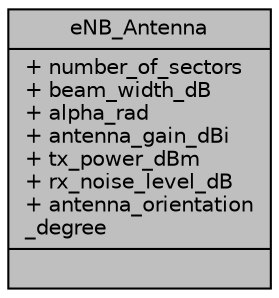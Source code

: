 digraph "eNB_Antenna"
{
 // LATEX_PDF_SIZE
  edge [fontname="Helvetica",fontsize="10",labelfontname="Helvetica",labelfontsize="10"];
  node [fontname="Helvetica",fontsize="10",shape=record];
  Node1 [label="{eNB_Antenna\n|+ number_of_sectors\l+ beam_width_dB\l+ alpha_rad\l+ antenna_gain_dBi\l+ tx_power_dBm\l+ rx_noise_level_dB\l+ antenna_orientation\l_degree\l|}",height=0.2,width=0.4,color="black", fillcolor="grey75", style="filled", fontcolor="black",tooltip=" "];
}
